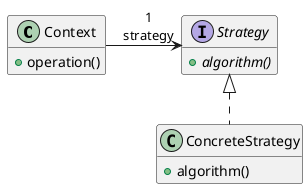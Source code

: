 @startuml

skinparam nodesep 75
skinparam ranksep 50
hide empty members



class Context {
  + operation()
}

interface Strategy {
  + {abstract} algorithm()
}

class ConcreteStrategy {
  + algorithm()
}


Strategy <|.. ConcreteStrategy

Context -right-> "1\nstrategy" Strategy


@enduml
